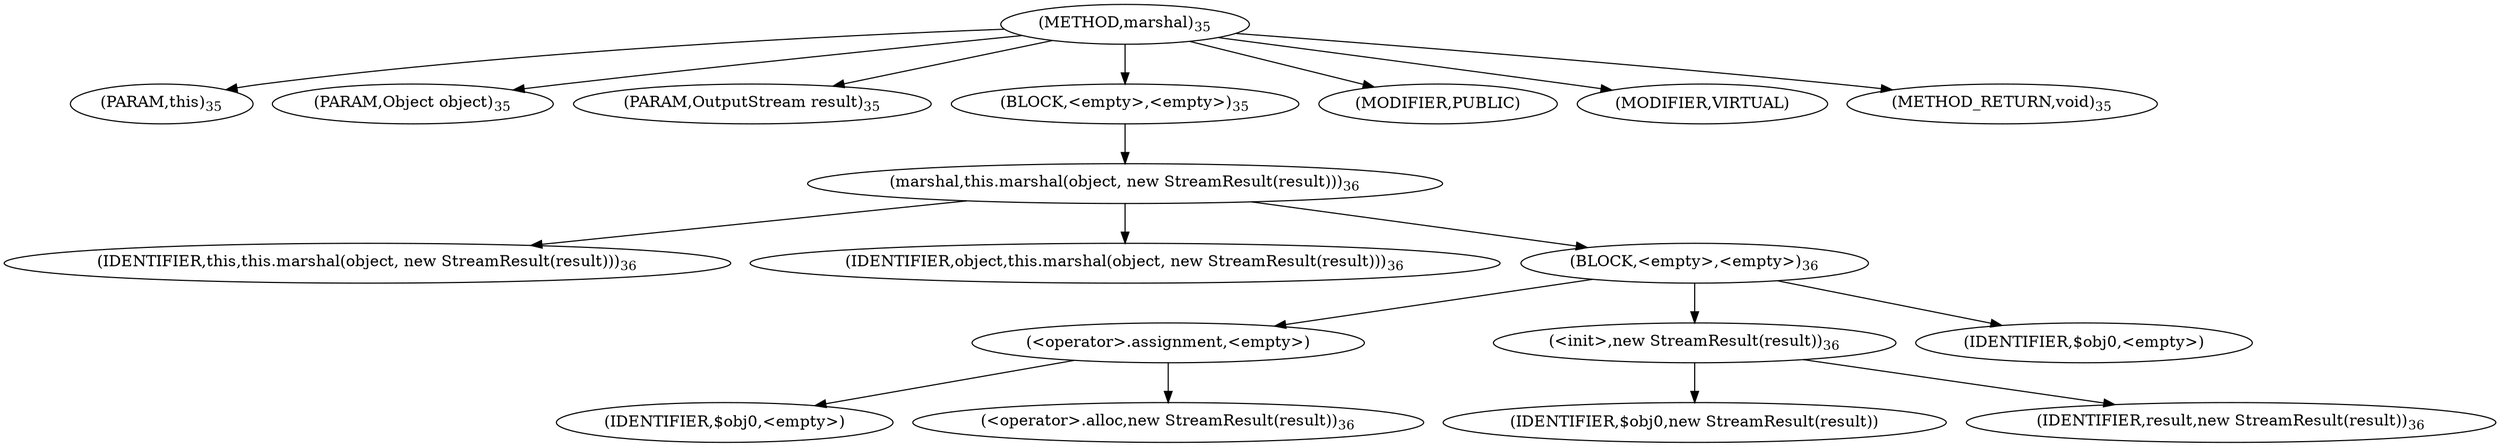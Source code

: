 digraph "marshal" {  
"22" [label = <(METHOD,marshal)<SUB>35</SUB>> ]
"4" [label = <(PARAM,this)<SUB>35</SUB>> ]
"23" [label = <(PARAM,Object object)<SUB>35</SUB>> ]
"24" [label = <(PARAM,OutputStream result)<SUB>35</SUB>> ]
"25" [label = <(BLOCK,&lt;empty&gt;,&lt;empty&gt;)<SUB>35</SUB>> ]
"26" [label = <(marshal,this.marshal(object, new StreamResult(result)))<SUB>36</SUB>> ]
"3" [label = <(IDENTIFIER,this,this.marshal(object, new StreamResult(result)))<SUB>36</SUB>> ]
"27" [label = <(IDENTIFIER,object,this.marshal(object, new StreamResult(result)))<SUB>36</SUB>> ]
"28" [label = <(BLOCK,&lt;empty&gt;,&lt;empty&gt;)<SUB>36</SUB>> ]
"29" [label = <(&lt;operator&gt;.assignment,&lt;empty&gt;)> ]
"30" [label = <(IDENTIFIER,$obj0,&lt;empty&gt;)> ]
"31" [label = <(&lt;operator&gt;.alloc,new StreamResult(result))<SUB>36</SUB>> ]
"32" [label = <(&lt;init&gt;,new StreamResult(result))<SUB>36</SUB>> ]
"33" [label = <(IDENTIFIER,$obj0,new StreamResult(result))> ]
"34" [label = <(IDENTIFIER,result,new StreamResult(result))<SUB>36</SUB>> ]
"35" [label = <(IDENTIFIER,$obj0,&lt;empty&gt;)> ]
"36" [label = <(MODIFIER,PUBLIC)> ]
"37" [label = <(MODIFIER,VIRTUAL)> ]
"38" [label = <(METHOD_RETURN,void)<SUB>35</SUB>> ]
  "22" -> "4" 
  "22" -> "23" 
  "22" -> "24" 
  "22" -> "25" 
  "22" -> "36" 
  "22" -> "37" 
  "22" -> "38" 
  "25" -> "26" 
  "26" -> "3" 
  "26" -> "27" 
  "26" -> "28" 
  "28" -> "29" 
  "28" -> "32" 
  "28" -> "35" 
  "29" -> "30" 
  "29" -> "31" 
  "32" -> "33" 
  "32" -> "34" 
}
